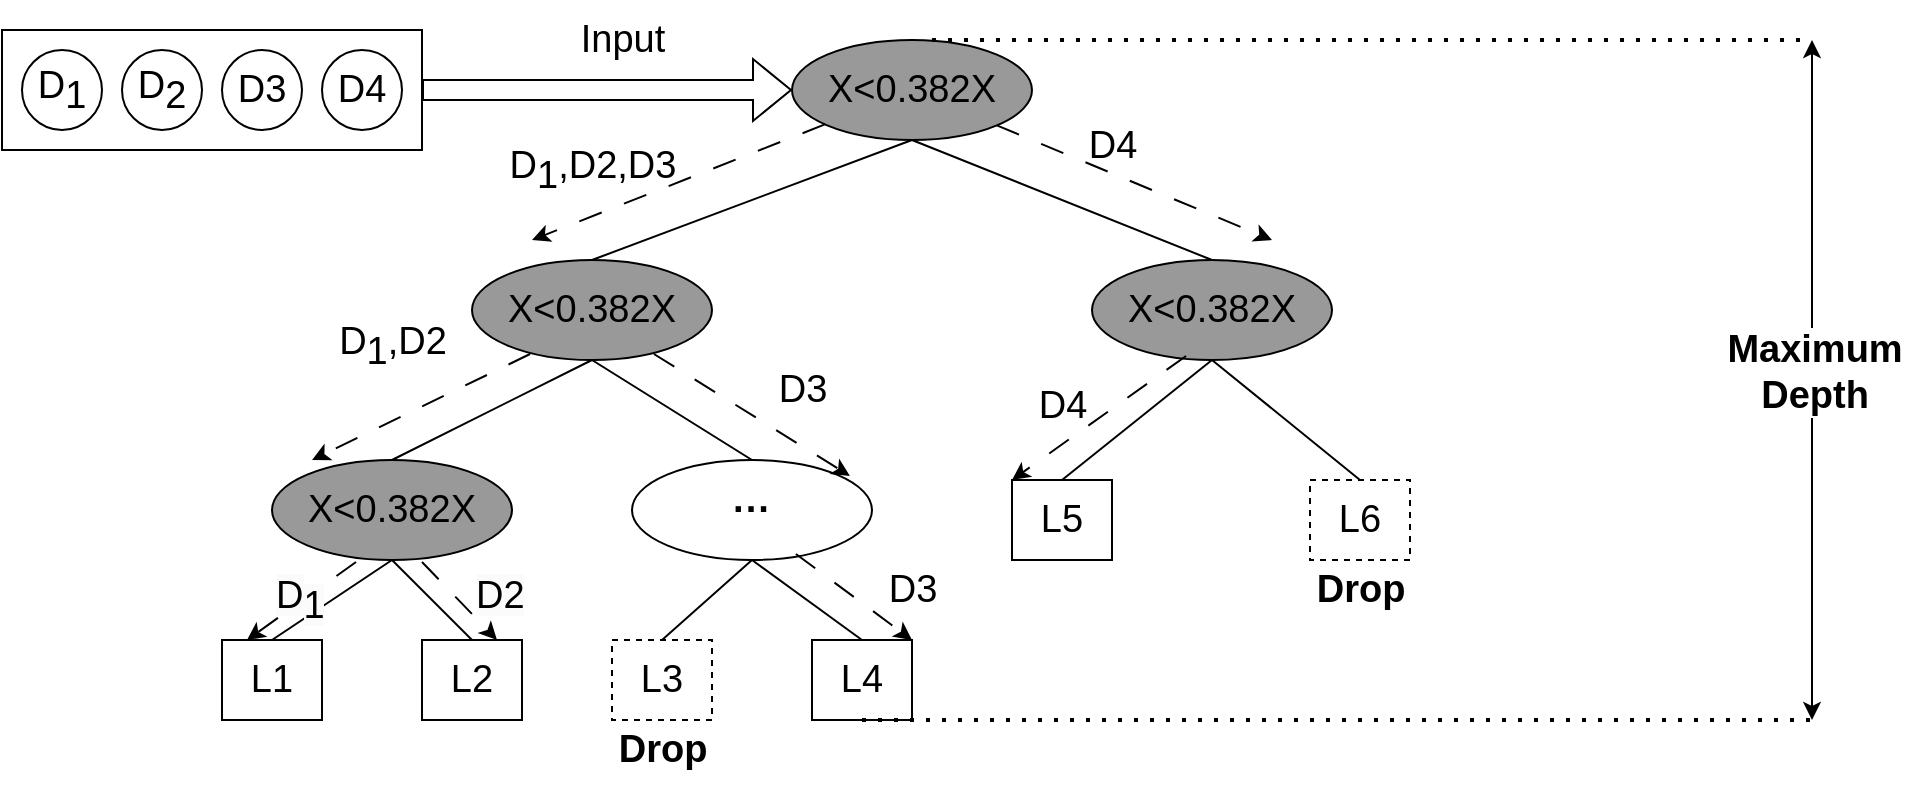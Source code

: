 <mxfile version="23.1.7" type="github">
  <diagram name="第 1 页" id="tq1g2cyM6BhT83cFnmIZ">
    <mxGraphModel dx="2261" dy="737" grid="1" gridSize="10" guides="1" tooltips="1" connect="1" arrows="1" fold="1" page="1" pageScale="1" pageWidth="827" pageHeight="1169" math="0" shadow="0">
      <root>
        <mxCell id="0" />
        <mxCell id="1" parent="0" />
        <mxCell id="Ak8-80K1fLozTTYAxMIB-15" style="rounded=0;orthogonalLoop=1;jettySize=auto;html=1;exitX=0.5;exitY=1;exitDx=0;exitDy=0;entryX=0.5;entryY=0;entryDx=0;entryDy=0;endArrow=none;endFill=0;fontSize=19;" edge="1" parent="1" source="Ak8-80K1fLozTTYAxMIB-1" target="Ak8-80K1fLozTTYAxMIB-2">
          <mxGeometry relative="1" as="geometry" />
        </mxCell>
        <mxCell id="Ak8-80K1fLozTTYAxMIB-16" style="rounded=0;orthogonalLoop=1;jettySize=auto;html=1;exitX=0.5;exitY=1;exitDx=0;exitDy=0;entryX=0.5;entryY=0;entryDx=0;entryDy=0;endArrow=none;endFill=0;fontSize=19;" edge="1" parent="1" source="Ak8-80K1fLozTTYAxMIB-1" target="Ak8-80K1fLozTTYAxMIB-3">
          <mxGeometry relative="1" as="geometry" />
        </mxCell>
        <mxCell id="Ak8-80K1fLozTTYAxMIB-1" value="X&amp;lt;0.382X" style="ellipse;whiteSpace=wrap;html=1;labelBackgroundColor=#999999;fillColor=#999999;fontSize=19;" vertex="1" parent="1">
          <mxGeometry x="130" y="200" width="120" height="50" as="geometry" />
        </mxCell>
        <mxCell id="Ak8-80K1fLozTTYAxMIB-29" style="rounded=0;orthogonalLoop=1;jettySize=auto;html=1;exitX=0.5;exitY=1;exitDx=0;exitDy=0;entryX=0.5;entryY=0;entryDx=0;entryDy=0;endArrow=none;endFill=0;fontSize=19;" edge="1" parent="1" source="Ak8-80K1fLozTTYAxMIB-2" target="Ak8-80K1fLozTTYAxMIB-19">
          <mxGeometry relative="1" as="geometry" />
        </mxCell>
        <mxCell id="Ak8-80K1fLozTTYAxMIB-30" style="rounded=0;orthogonalLoop=1;jettySize=auto;html=1;exitX=0.5;exitY=1;exitDx=0;exitDy=0;entryX=0.5;entryY=0;entryDx=0;entryDy=0;endArrow=none;endFill=0;fontSize=19;" edge="1" parent="1" source="Ak8-80K1fLozTTYAxMIB-2" target="Ak8-80K1fLozTTYAxMIB-18">
          <mxGeometry relative="1" as="geometry" />
        </mxCell>
        <mxCell id="Ak8-80K1fLozTTYAxMIB-2" value="X&amp;lt;0.382X" style="ellipse;whiteSpace=wrap;html=1;fillColor=#999999;fontSize=19;" vertex="1" parent="1">
          <mxGeometry x="-30" y="310" width="120" height="50" as="geometry" />
        </mxCell>
        <mxCell id="Ak8-80K1fLozTTYAxMIB-32" style="rounded=0;orthogonalLoop=1;jettySize=auto;html=1;exitX=0.5;exitY=1;exitDx=0;exitDy=0;entryX=0.5;entryY=0;entryDx=0;entryDy=0;endArrow=none;endFill=0;fontSize=19;" edge="1" parent="1" source="Ak8-80K1fLozTTYAxMIB-3" target="Ak8-80K1fLozTTYAxMIB-31">
          <mxGeometry relative="1" as="geometry" />
        </mxCell>
        <mxCell id="Ak8-80K1fLozTTYAxMIB-33" style="rounded=0;orthogonalLoop=1;jettySize=auto;html=1;exitX=0.5;exitY=1;exitDx=0;exitDy=0;entryX=0.5;entryY=0;entryDx=0;entryDy=0;endArrow=none;endFill=0;fontSize=19;" edge="1" parent="1" source="Ak8-80K1fLozTTYAxMIB-3" target="Ak8-80K1fLozTTYAxMIB-40">
          <mxGeometry relative="1" as="geometry">
            <mxPoint x="280" y="410" as="targetPoint" />
          </mxGeometry>
        </mxCell>
        <mxCell id="Ak8-80K1fLozTTYAxMIB-3" value="X&amp;lt;0.382X" style="ellipse;whiteSpace=wrap;html=1;fillColor=#999999;fontSize=19;" vertex="1" parent="1">
          <mxGeometry x="280" y="310" width="120" height="50" as="geometry" />
        </mxCell>
        <mxCell id="Ak8-80K1fLozTTYAxMIB-13" value="" style="edgeStyle=orthogonalEdgeStyle;rounded=0;orthogonalLoop=1;jettySize=auto;html=1;shape=flexArrow;fontSize=19;" edge="1" parent="1" source="Ak8-80K1fLozTTYAxMIB-5" target="Ak8-80K1fLozTTYAxMIB-1">
          <mxGeometry relative="1" as="geometry" />
        </mxCell>
        <mxCell id="Ak8-80K1fLozTTYAxMIB-5" value="" style="rounded=0;whiteSpace=wrap;html=1;fontSize=19;" vertex="1" parent="1">
          <mxGeometry x="-265" y="195" width="210" height="60" as="geometry" />
        </mxCell>
        <mxCell id="Ak8-80K1fLozTTYAxMIB-6" value="D&lt;sub style=&quot;font-size: 19px;&quot;&gt;1&lt;/sub&gt;" style="ellipse;whiteSpace=wrap;html=1;aspect=fixed;fontSize=19;" vertex="1" parent="1">
          <mxGeometry x="-255" y="205" width="40" height="40" as="geometry" />
        </mxCell>
        <mxCell id="Ak8-80K1fLozTTYAxMIB-7" value="D&lt;sub style=&quot;font-size: 19px;&quot;&gt;2&lt;/sub&gt;" style="ellipse;whiteSpace=wrap;html=1;aspect=fixed;fontSize=19;" vertex="1" parent="1">
          <mxGeometry x="-205" y="205" width="40" height="40" as="geometry" />
        </mxCell>
        <mxCell id="Ak8-80K1fLozTTYAxMIB-8" value="D&lt;span style=&quot;font-size: 19px;&quot;&gt;3&lt;/span&gt;" style="ellipse;whiteSpace=wrap;html=1;aspect=fixed;fontSize=19;" vertex="1" parent="1">
          <mxGeometry x="-155" y="205" width="40" height="40" as="geometry" />
        </mxCell>
        <mxCell id="Ak8-80K1fLozTTYAxMIB-10" value="D&lt;span style=&quot;font-size: 19px;&quot;&gt;4&lt;/span&gt;" style="ellipse;whiteSpace=wrap;html=1;aspect=fixed;fontSize=19;" vertex="1" parent="1">
          <mxGeometry x="-105" y="205" width="40" height="40" as="geometry" />
        </mxCell>
        <mxCell id="Ak8-80K1fLozTTYAxMIB-14" value="Input" style="text;html=1;align=center;verticalAlign=middle;resizable=0;points=[];autosize=1;strokeColor=none;fillColor=none;fontSize=19;" vertex="1" parent="1">
          <mxGeometry x="10" y="180" width="70" height="40" as="geometry" />
        </mxCell>
        <mxCell id="Ak8-80K1fLozTTYAxMIB-43" style="rounded=0;orthogonalLoop=1;jettySize=auto;html=1;exitX=0.5;exitY=1;exitDx=0;exitDy=0;endArrow=none;endFill=0;entryX=0.5;entryY=0;entryDx=0;entryDy=0;fontSize=19;" edge="1" parent="1" source="Ak8-80K1fLozTTYAxMIB-18" target="Ak8-80K1fLozTTYAxMIB-23">
          <mxGeometry relative="1" as="geometry" />
        </mxCell>
        <mxCell id="Ak8-80K1fLozTTYAxMIB-18" value="X&amp;lt;0.382X" style="ellipse;whiteSpace=wrap;html=1;fillColor=#999999;fontSize=19;" vertex="1" parent="1">
          <mxGeometry x="-130" y="410" width="120" height="50" as="geometry" />
        </mxCell>
        <mxCell id="Ak8-80K1fLozTTYAxMIB-19" value="&lt;b style=&quot;font-size: 19px;&quot;&gt;·&lt;/b&gt;&lt;b style=&quot;border-color: var(--border-color); font-size: 19px;&quot;&gt;·&lt;/b&gt;&lt;b style=&quot;border-color: var(--border-color); font-size: 19px;&quot;&gt;·&lt;/b&gt;" style="ellipse;whiteSpace=wrap;html=1;fontSize=19;" vertex="1" parent="1">
          <mxGeometry x="50" y="410" width="120" height="50" as="geometry" />
        </mxCell>
        <mxCell id="Ak8-80K1fLozTTYAxMIB-22" value="L2" style="rounded=0;whiteSpace=wrap;html=1;fontSize=19;" vertex="1" parent="1">
          <mxGeometry x="-55" y="500" width="50" height="40" as="geometry" />
        </mxCell>
        <mxCell id="Ak8-80K1fLozTTYAxMIB-23" value="L1" style="rounded=0;whiteSpace=wrap;html=1;fontSize=19;" vertex="1" parent="1">
          <mxGeometry x="-155" y="500" width="50" height="40" as="geometry" />
        </mxCell>
        <mxCell id="Ak8-80K1fLozTTYAxMIB-24" value="" style="endArrow=classic;html=1;rounded=0;dashed=1;dashPattern=12 12;fontSize=19;" edge="1" parent="1" source="Ak8-80K1fLozTTYAxMIB-1">
          <mxGeometry width="50" height="50" relative="1" as="geometry">
            <mxPoint x="-230" y="420" as="sourcePoint" />
            <mxPoint y="300" as="targetPoint" />
          </mxGeometry>
        </mxCell>
        <mxCell id="Ak8-80K1fLozTTYAxMIB-25" value="D&lt;sub style=&quot;font-size: 19px;&quot;&gt;1&lt;/sub&gt;,D&lt;span style=&quot;font-size: 19px;&quot;&gt;2&lt;/span&gt;,D&lt;span style=&quot;font-size: 19px;&quot;&gt;3&lt;/span&gt;" style="text;html=1;align=center;verticalAlign=middle;resizable=0;points=[];autosize=1;strokeColor=none;fillColor=none;fontSize=19;" vertex="1" parent="1">
          <mxGeometry x="-25" y="245" width="110" height="40" as="geometry" />
        </mxCell>
        <mxCell id="Ak8-80K1fLozTTYAxMIB-26" value="" style="endArrow=classic;html=1;rounded=0;dashed=1;dashPattern=12 12;exitX=1;exitY=1;exitDx=0;exitDy=0;fontSize=19;" edge="1" parent="1" source="Ak8-80K1fLozTTYAxMIB-1">
          <mxGeometry width="50" height="50" relative="1" as="geometry">
            <mxPoint x="156" y="252" as="sourcePoint" />
            <mxPoint x="370" y="300" as="targetPoint" />
          </mxGeometry>
        </mxCell>
        <mxCell id="Ak8-80K1fLozTTYAxMIB-27" value="L3" style="rounded=0;whiteSpace=wrap;html=1;dashed=1;fontSize=19;" vertex="1" parent="1">
          <mxGeometry x="40" y="500" width="50" height="40" as="geometry" />
        </mxCell>
        <mxCell id="Ak8-80K1fLozTTYAxMIB-28" value="L4" style="rounded=0;whiteSpace=wrap;html=1;fontSize=19;" vertex="1" parent="1">
          <mxGeometry x="140" y="500" width="50" height="40" as="geometry" />
        </mxCell>
        <mxCell id="Ak8-80K1fLozTTYAxMIB-31" value="L6" style="rounded=0;whiteSpace=wrap;html=1;dashed=1;fontSize=19;" vertex="1" parent="1">
          <mxGeometry x="389" y="420" width="50" height="40" as="geometry" />
        </mxCell>
        <mxCell id="Ak8-80K1fLozTTYAxMIB-34" value="D&lt;span style=&quot;font-size: 19px;&quot;&gt;4&lt;/span&gt;" style="text;html=1;align=center;verticalAlign=middle;resizable=0;points=[];autosize=1;strokeColor=none;fillColor=none;fontSize=19;" vertex="1" parent="1">
          <mxGeometry x="265" y="233" width="50" height="40" as="geometry" />
        </mxCell>
        <mxCell id="Ak8-80K1fLozTTYAxMIB-35" value="" style="endArrow=classic;html=1;rounded=0;exitX=0.392;exitY=0.96;exitDx=0;exitDy=0;exitPerimeter=0;entryX=0;entryY=0;entryDx=0;entryDy=0;dashed=1;dashPattern=12 12;fontSize=19;" edge="1" parent="1" source="Ak8-80K1fLozTTYAxMIB-3" target="Ak8-80K1fLozTTYAxMIB-40">
          <mxGeometry width="50" height="50" relative="1" as="geometry">
            <mxPoint x="270" y="660" as="sourcePoint" />
            <mxPoint x="250" y="410" as="targetPoint" />
          </mxGeometry>
        </mxCell>
        <mxCell id="Ak8-80K1fLozTTYAxMIB-36" value="" style="endArrow=classic;html=1;rounded=0;exitX=0.242;exitY=0.94;exitDx=0;exitDy=0;dashed=1;dashPattern=12 12;exitPerimeter=0;fontSize=19;" edge="1" parent="1" source="Ak8-80K1fLozTTYAxMIB-2">
          <mxGeometry width="50" height="50" relative="1" as="geometry">
            <mxPoint x="317" y="371" as="sourcePoint" />
            <mxPoint x="-110" y="410" as="targetPoint" />
          </mxGeometry>
        </mxCell>
        <mxCell id="Ak8-80K1fLozTTYAxMIB-38" value="" style="endArrow=classic;html=1;rounded=0;exitX=0.758;exitY=0.94;exitDx=0;exitDy=0;dashed=1;dashPattern=12 12;entryX=0.908;entryY=0.16;entryDx=0;entryDy=0;entryPerimeter=0;exitPerimeter=0;fontSize=19;" edge="1" parent="1" source="Ak8-80K1fLozTTYAxMIB-2" target="Ak8-80K1fLozTTYAxMIB-19">
          <mxGeometry width="50" height="50" relative="1" as="geometry">
            <mxPoint x="-2" y="363" as="sourcePoint" />
            <mxPoint x="-100" y="420" as="targetPoint" />
          </mxGeometry>
        </mxCell>
        <mxCell id="Ak8-80K1fLozTTYAxMIB-39" value="&lt;b style=&quot;font-size: 19px;&quot;&gt;Drop&lt;/b&gt;" style="text;html=1;align=center;verticalAlign=middle;resizable=0;points=[];autosize=1;strokeColor=none;fillColor=none;fontSize=19;" vertex="1" parent="1">
          <mxGeometry x="378.5" y="455" width="70" height="40" as="geometry" />
        </mxCell>
        <mxCell id="Ak8-80K1fLozTTYAxMIB-40" value="L5" style="rounded=0;whiteSpace=wrap;html=1;fontSize=19;" vertex="1" parent="1">
          <mxGeometry x="240" y="420" width="50" height="40" as="geometry" />
        </mxCell>
        <mxCell id="Ak8-80K1fLozTTYAxMIB-41" value="D&lt;sub style=&quot;border-color: var(--border-color); font-size: 19px;&quot;&gt;1&lt;/sub&gt;,D&lt;span style=&quot;font-size: 19px;&quot;&gt;2&lt;/span&gt;" style="text;html=1;align=center;verticalAlign=middle;resizable=0;points=[];autosize=1;strokeColor=none;fillColor=none;fontSize=19;" vertex="1" parent="1">
          <mxGeometry x="-110" y="333" width="80" height="40" as="geometry" />
        </mxCell>
        <mxCell id="Ak8-80K1fLozTTYAxMIB-42" value="D&lt;span style=&quot;font-size: 19px;&quot;&gt;3&lt;/span&gt;" style="text;html=1;align=center;verticalAlign=middle;resizable=0;points=[];autosize=1;strokeColor=none;fillColor=none;fontSize=19;" vertex="1" parent="1">
          <mxGeometry x="110" y="355" width="50" height="40" as="geometry" />
        </mxCell>
        <mxCell id="Ak8-80K1fLozTTYAxMIB-44" style="rounded=0;orthogonalLoop=1;jettySize=auto;html=1;exitX=0.5;exitY=1;exitDx=0;exitDy=0;endArrow=none;endFill=0;entryX=0.5;entryY=0;entryDx=0;entryDy=0;fontSize=19;" edge="1" parent="1" source="Ak8-80K1fLozTTYAxMIB-18" target="Ak8-80K1fLozTTYAxMIB-22">
          <mxGeometry relative="1" as="geometry">
            <mxPoint x="-60" y="470" as="sourcePoint" />
            <mxPoint x="-105" y="510" as="targetPoint" />
          </mxGeometry>
        </mxCell>
        <mxCell id="Ak8-80K1fLozTTYAxMIB-45" style="rounded=0;orthogonalLoop=1;jettySize=auto;html=1;exitX=0.5;exitY=1;exitDx=0;exitDy=0;endArrow=none;endFill=0;entryX=0.5;entryY=0;entryDx=0;entryDy=0;fontSize=19;" edge="1" parent="1" source="Ak8-80K1fLozTTYAxMIB-19" target="Ak8-80K1fLozTTYAxMIB-27">
          <mxGeometry relative="1" as="geometry">
            <mxPoint x="-50" y="480" as="sourcePoint" />
            <mxPoint x="-95" y="520" as="targetPoint" />
          </mxGeometry>
        </mxCell>
        <mxCell id="Ak8-80K1fLozTTYAxMIB-46" style="rounded=0;orthogonalLoop=1;jettySize=auto;html=1;exitX=0.5;exitY=1;exitDx=0;exitDy=0;endArrow=none;endFill=0;entryX=0.5;entryY=0;entryDx=0;entryDy=0;fontSize=19;" edge="1" parent="1" source="Ak8-80K1fLozTTYAxMIB-19" target="Ak8-80K1fLozTTYAxMIB-28">
          <mxGeometry relative="1" as="geometry">
            <mxPoint x="-40" y="490" as="sourcePoint" />
            <mxPoint x="-85" y="530" as="targetPoint" />
          </mxGeometry>
        </mxCell>
        <mxCell id="Ak8-80K1fLozTTYAxMIB-48" value="D&lt;span style=&quot;font-size: 19px;&quot;&gt;4&lt;/span&gt;" style="text;html=1;align=center;verticalAlign=middle;resizable=0;points=[];autosize=1;strokeColor=none;fillColor=none;fontSize=19;" vertex="1" parent="1">
          <mxGeometry x="240" y="363" width="50" height="40" as="geometry" />
        </mxCell>
        <mxCell id="Ak8-80K1fLozTTYAxMIB-49" value="&lt;b style=&quot;font-size: 19px;&quot;&gt;Drop&lt;/b&gt;" style="text;html=1;align=center;verticalAlign=middle;resizable=0;points=[];autosize=1;strokeColor=none;fillColor=none;fontSize=19;" vertex="1" parent="1">
          <mxGeometry x="30" y="535" width="70" height="40" as="geometry" />
        </mxCell>
        <mxCell id="Ak8-80K1fLozTTYAxMIB-50" value="" style="endArrow=classic;html=1;rounded=0;exitX=0.683;exitY=0.94;exitDx=0;exitDy=0;dashed=1;dashPattern=12 12;exitPerimeter=0;entryX=1;entryY=0;entryDx=0;entryDy=0;fontSize=19;" edge="1" parent="1" source="Ak8-80K1fLozTTYAxMIB-19" target="Ak8-80K1fLozTTYAxMIB-28">
          <mxGeometry width="50" height="50" relative="1" as="geometry">
            <mxPoint x="82" y="363" as="sourcePoint" />
            <mxPoint x="190" y="490" as="targetPoint" />
          </mxGeometry>
        </mxCell>
        <mxCell id="Ak8-80K1fLozTTYAxMIB-51" value="D&lt;span style=&quot;font-size: 19px;&quot;&gt;3&lt;/span&gt;" style="text;html=1;align=center;verticalAlign=middle;resizable=0;points=[];autosize=1;strokeColor=none;fillColor=none;fontSize=19;" vertex="1" parent="1">
          <mxGeometry x="165" y="455" width="50" height="40" as="geometry" />
        </mxCell>
        <mxCell id="Ak8-80K1fLozTTYAxMIB-52" value="" style="endArrow=classic;html=1;rounded=0;exitX=0.35;exitY=1.02;exitDx=0;exitDy=0;dashed=1;dashPattern=12 12;exitPerimeter=0;entryX=0.25;entryY=0;entryDx=0;entryDy=0;fontSize=19;" edge="1" parent="1" source="Ak8-80K1fLozTTYAxMIB-18" target="Ak8-80K1fLozTTYAxMIB-23">
          <mxGeometry width="50" height="50" relative="1" as="geometry">
            <mxPoint x="9" y="367" as="sourcePoint" />
            <mxPoint x="-100" y="420" as="targetPoint" />
          </mxGeometry>
        </mxCell>
        <mxCell id="Ak8-80K1fLozTTYAxMIB-53" value="" style="endArrow=classic;html=1;rounded=0;exitX=0.625;exitY=1.02;exitDx=0;exitDy=0;dashed=1;dashPattern=12 12;exitPerimeter=0;entryX=0.75;entryY=0;entryDx=0;entryDy=0;fontSize=19;" edge="1" parent="1" source="Ak8-80K1fLozTTYAxMIB-18" target="Ak8-80K1fLozTTYAxMIB-22">
          <mxGeometry width="50" height="50" relative="1" as="geometry">
            <mxPoint x="-78" y="471" as="sourcePoint" />
            <mxPoint x="-117" y="510" as="targetPoint" />
          </mxGeometry>
        </mxCell>
        <mxCell id="Ak8-80K1fLozTTYAxMIB-54" value="&lt;span style=&quot;color: rgb(0, 0, 0); font-family: Helvetica; font-size: 19px; font-style: normal; font-variant-ligatures: normal; font-variant-caps: normal; font-weight: 400; letter-spacing: normal; orphans: 2; text-align: center; text-indent: 0px; text-transform: none; widows: 2; word-spacing: 0px; -webkit-text-stroke-width: 0px; background-color: rgb(251, 251, 251); text-decoration-thickness: initial; text-decoration-style: initial; text-decoration-color: initial; float: none; display: inline !important;&quot;&gt;D&lt;/span&gt;&lt;sub style=&quot;border-color: var(--border-color); color: rgb(0, 0, 0); font-family: Helvetica; font-style: normal; font-variant-ligatures: normal; font-variant-caps: normal; font-weight: 400; letter-spacing: normal; orphans: 2; text-align: center; text-indent: 0px; text-transform: none; widows: 2; word-spacing: 0px; -webkit-text-stroke-width: 0px; background-color: rgb(251, 251, 251); text-decoration-thickness: initial; text-decoration-style: initial; text-decoration-color: initial; font-size: 19px;&quot;&gt;1&lt;/sub&gt;" style="text;whiteSpace=wrap;html=1;fontSize=19;" vertex="1" parent="1">
          <mxGeometry x="-130" y="460" width="30" height="30" as="geometry" />
        </mxCell>
        <mxCell id="Ak8-80K1fLozTTYAxMIB-55" value="&lt;span style=&quot;border-color: var(--border-color); color: rgb(0, 0, 0); font-family: Helvetica; font-size: 19px; font-style: normal; font-variant-ligatures: normal; font-variant-caps: normal; font-weight: 400; letter-spacing: normal; orphans: 2; text-indent: 0px; text-transform: none; widows: 2; word-spacing: 0px; -webkit-text-stroke-width: 0px; text-decoration-thickness: initial; text-decoration-style: initial; text-decoration-color: initial; text-align: center; background-color: rgb(251, 251, 251); float: none; display: inline !important;&quot;&gt;D&lt;/span&gt;&lt;span style=&quot;border-color: var(--border-color); color: rgb(0, 0, 0); font-family: Helvetica; font-style: normal; font-variant-ligatures: normal; font-variant-caps: normal; font-weight: 400; letter-spacing: normal; orphans: 2; text-indent: 0px; text-transform: none; widows: 2; word-spacing: 0px; -webkit-text-stroke-width: 0px; text-decoration-thickness: initial; text-decoration-style: initial; text-decoration-color: initial; text-align: center; background-color: rgb(251, 251, 251); float: none; font-size: 19px; display: inline !important;&quot;&gt;2&lt;/span&gt;" style="text;whiteSpace=wrap;html=1;fontSize=19;" vertex="1" parent="1">
          <mxGeometry x="-30" y="460" width="50" height="40" as="geometry" />
        </mxCell>
        <mxCell id="Ak8-80K1fLozTTYAxMIB-57" value="" style="endArrow=none;dashed=1;html=1;dashPattern=1 3;strokeWidth=2;rounded=0;fontSize=19;" edge="1" parent="1">
          <mxGeometry width="50" height="50" relative="1" as="geometry">
            <mxPoint x="200" y="200" as="sourcePoint" />
            <mxPoint x="640" y="200" as="targetPoint" />
          </mxGeometry>
        </mxCell>
        <mxCell id="Ak8-80K1fLozTTYAxMIB-58" value="" style="endArrow=none;dashed=1;html=1;dashPattern=1 3;strokeWidth=2;rounded=0;exitX=0.5;exitY=1;exitDx=0;exitDy=0;fontSize=19;" edge="1" parent="1" source="Ak8-80K1fLozTTYAxMIB-28">
          <mxGeometry width="50" height="50" relative="1" as="geometry">
            <mxPoint x="60" y="590" as="sourcePoint" />
            <mxPoint x="640" y="540" as="targetPoint" />
          </mxGeometry>
        </mxCell>
        <mxCell id="Ak8-80K1fLozTTYAxMIB-59" value="" style="endArrow=classic;startArrow=classic;html=1;rounded=0;fontSize=19;" edge="1" parent="1">
          <mxGeometry width="50" height="50" relative="1" as="geometry">
            <mxPoint x="640" y="540" as="sourcePoint" />
            <mxPoint x="640" y="200" as="targetPoint" />
          </mxGeometry>
        </mxCell>
        <mxCell id="Ak8-80K1fLozTTYAxMIB-60" value="&lt;b style=&quot;font-size: 19px;&quot;&gt;Maximum&lt;br style=&quot;font-size: 19px;&quot;&gt;Depth&lt;/b&gt;" style="edgeLabel;html=1;align=center;verticalAlign=middle;resizable=0;points=[];fontSize=19;" vertex="1" connectable="0" parent="Ak8-80K1fLozTTYAxMIB-59">
          <mxGeometry x="0.024" y="-1" relative="1" as="geometry">
            <mxPoint as="offset" />
          </mxGeometry>
        </mxCell>
      </root>
    </mxGraphModel>
  </diagram>
</mxfile>
